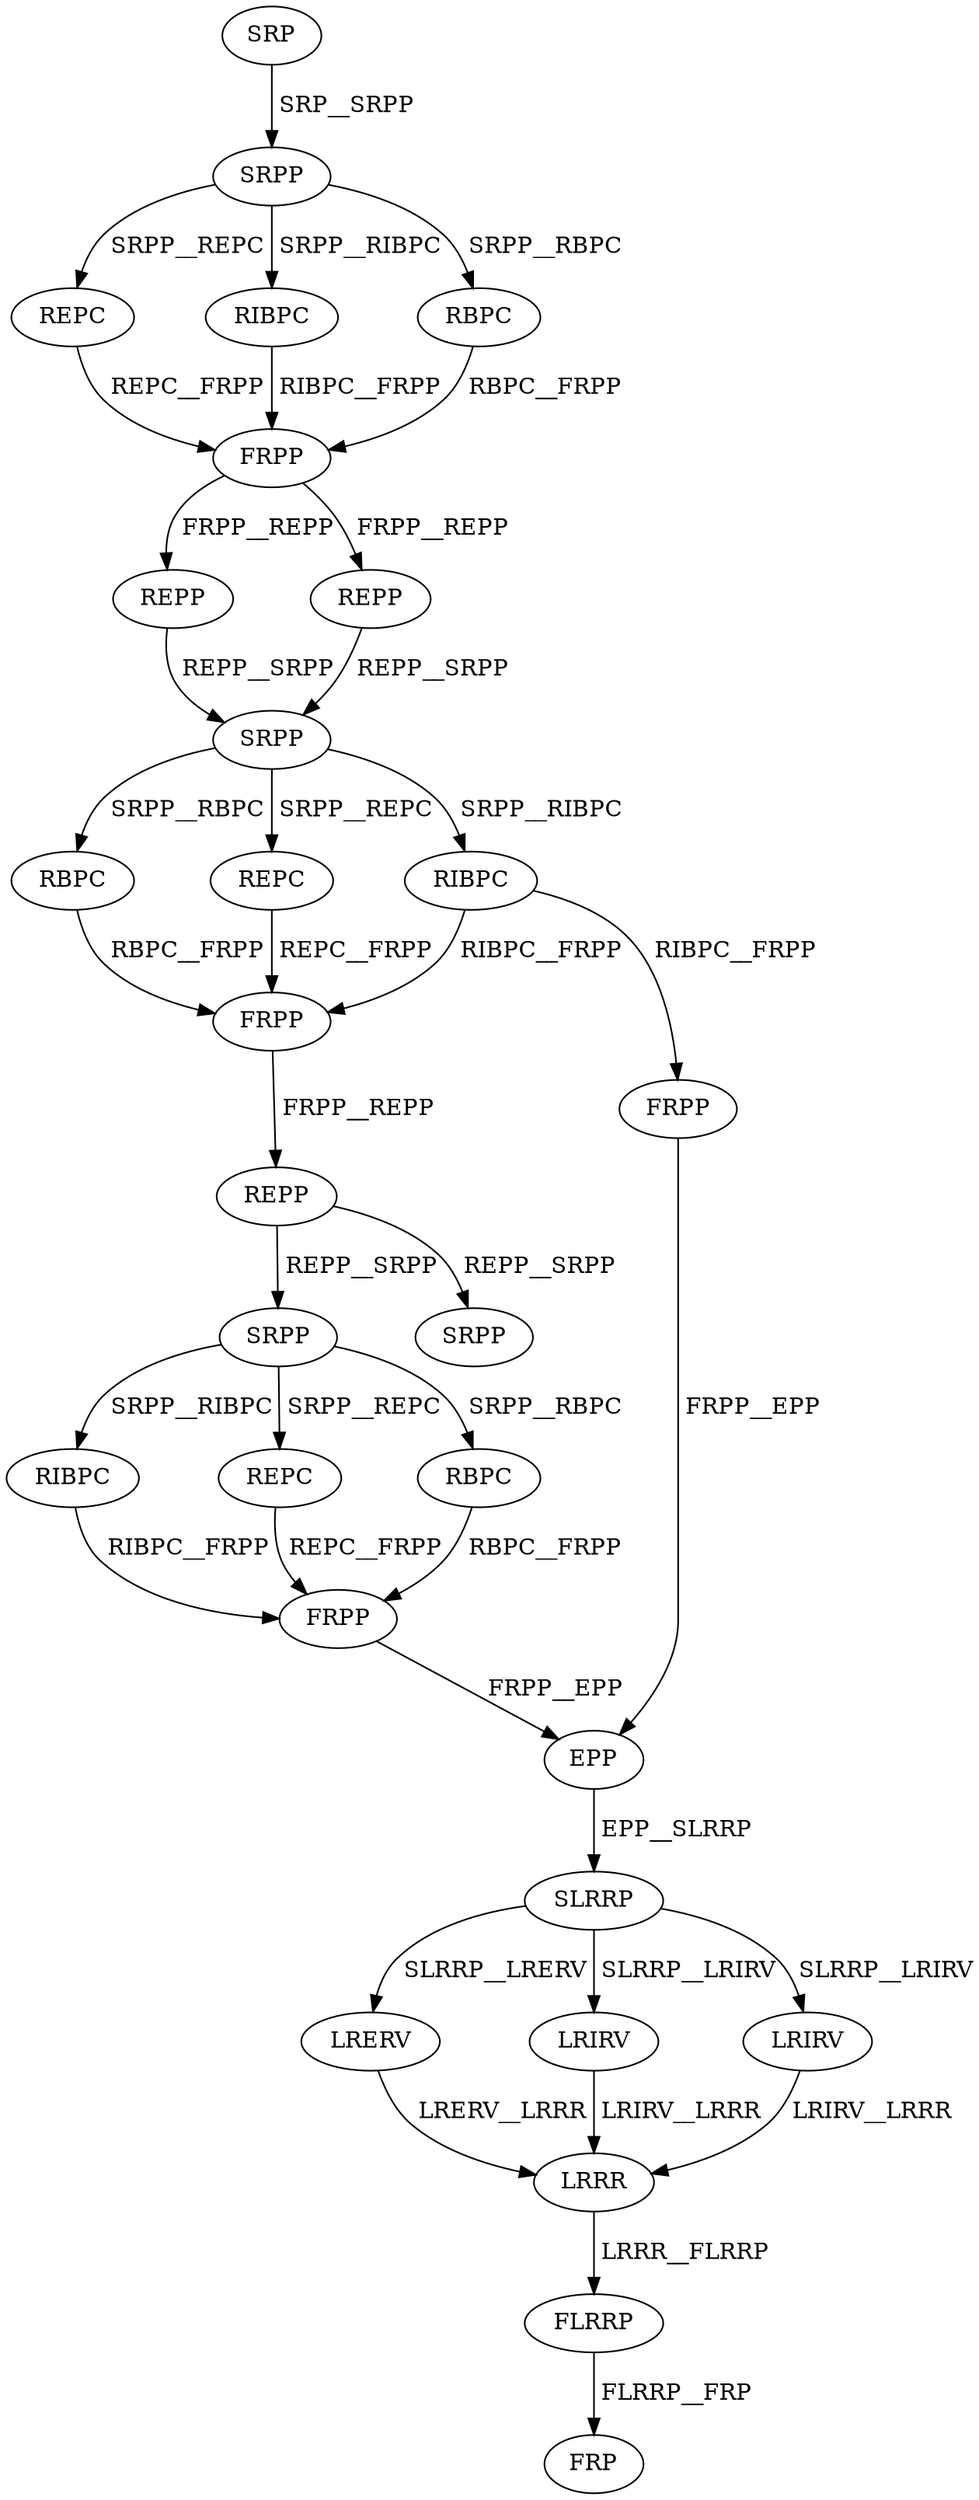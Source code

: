 digraph G { 
1 [label="SRP",color=black,fontcolor=black];
2 [label="SRPP",color=black,fontcolor=black];
3 [label="REPC",color=black,fontcolor=black];
4 [label="RIBPC",color=black,fontcolor=black];
5 [label="RBPC",color=black,fontcolor=black];
6 [label="FRPP",color=black,fontcolor=black];
7 [label="REPP",color=black,fontcolor=black];
8 [label="REPP",color=black,fontcolor=black];
9 [label="SRPP",color=black,fontcolor=black];
10 [label="RBPC",color=black,fontcolor=black];
11 [label="REPC",color=black,fontcolor=black];
12 [label="RIBPC",color=black,fontcolor=black];
13 [label="FRPP",color=black,fontcolor=black];
14 [label="REPP",color=black,fontcolor=black];
15 [label="SRPP",color=black,fontcolor=black];
16 [label="FRPP",color=black,fontcolor=black];
17 [label="RIBPC",color=black,fontcolor=black];
18 [label="REPC",color=black,fontcolor=black];
19 [label="RBPC",color=black,fontcolor=black];
20 [label="FRPP",color=black,fontcolor=black];
21 [label="SRPP",color=black,fontcolor=black];
22 [label="EPP",color=black,fontcolor=black];
23 [label="SLRRP",color=black,fontcolor=black];
24 [label="LRERV",color=black,fontcolor=black];
25 [label="LRIRV",color=black,fontcolor=black];
26 [label="LRIRV",color=black,fontcolor=black];
27 [label="LRRR",color=black,fontcolor=black];
28 [label="FLRRP",color=black,fontcolor=black];
29 [label="FRP",color=black,fontcolor=black];
1->2[label=" SRP__SRPP",color=black,fontcolor=black];
2->3[label=" SRPP__REPC",color=black,fontcolor=black];
2->4[label=" SRPP__RIBPC",color=black,fontcolor=black];
2->5[label=" SRPP__RBPC",color=black,fontcolor=black];
3->6[label=" REPC__FRPP",color=black,fontcolor=black];
4->6[label=" RIBPC__FRPP",color=black,fontcolor=black];
5->6[label=" RBPC__FRPP",color=black,fontcolor=black];
6->7[label=" FRPP__REPP",color=black,fontcolor=black];
6->8[label=" FRPP__REPP",color=black,fontcolor=black];
7->9[label=" REPP__SRPP",color=black,fontcolor=black];
8->9[label=" REPP__SRPP",color=black,fontcolor=black];
9->10[label=" SRPP__RBPC",color=black,fontcolor=black];
9->11[label=" SRPP__REPC",color=black,fontcolor=black];
9->12[label=" SRPP__RIBPC",color=black,fontcolor=black];
10->13[label=" RBPC__FRPP",color=black,fontcolor=black];
11->13[label=" REPC__FRPP",color=black,fontcolor=black];
12->13[label=" RIBPC__FRPP",color=black,fontcolor=black];
12->16[label=" RIBPC__FRPP",color=black,fontcolor=black];
13->14[label=" FRPP__REPP",color=black,fontcolor=black];
14->15[label=" REPP__SRPP",color=black,fontcolor=black];
14->21[label=" REPP__SRPP",color=black,fontcolor=black];
15->17[label=" SRPP__RIBPC",color=black,fontcolor=black];
15->18[label=" SRPP__REPC",color=black,fontcolor=black];
15->19[label=" SRPP__RBPC",color=black,fontcolor=black];
16->22[label=" FRPP__EPP",color=black,fontcolor=black];
17->20[label=" RIBPC__FRPP",color=black,fontcolor=black];
18->20[label=" REPC__FRPP",color=black,fontcolor=black];
19->20[label=" RBPC__FRPP",color=black,fontcolor=black];
20->22[label=" FRPP__EPP",color=black,fontcolor=black];
22->23[label=" EPP__SLRRP",color=black,fontcolor=black];
23->24[label=" SLRRP__LRERV",color=black,fontcolor=black];
23->25[label=" SLRRP__LRIRV",color=black,fontcolor=black];
23->26[label=" SLRRP__LRIRV",color=black,fontcolor=black];
24->27[label=" LRERV__LRRR",color=black,fontcolor=black];
25->27[label=" LRIRV__LRRR",color=black,fontcolor=black];
26->27[label=" LRIRV__LRRR",color=black,fontcolor=black];
27->28[label=" LRRR__FLRRP",color=black,fontcolor=black];
28->29[label=" FLRRP__FRP",color=black,fontcolor=black];
}
